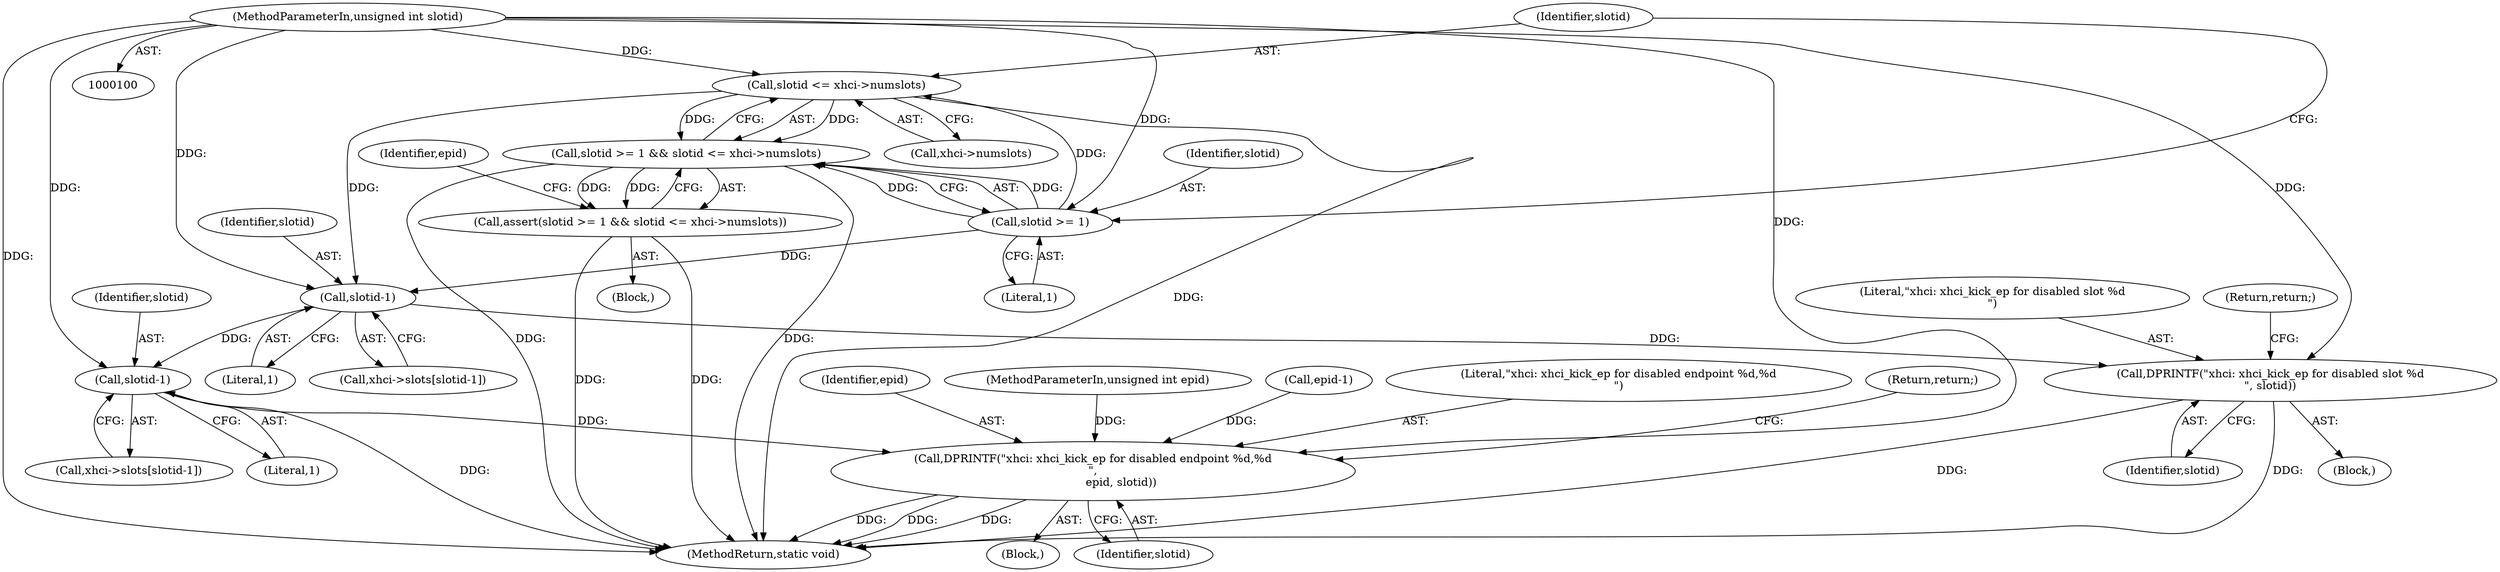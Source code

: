 digraph "0_qemu_96d87bdda3919bb16f754b3d3fd1227e1f38f13c@pointer" {
"1000112" [label="(Call,slotid <= xhci->numslots)"];
"1000109" [label="(Call,slotid >= 1)"];
"1000102" [label="(MethodParameterIn,unsigned int slotid)"];
"1000108" [label="(Call,slotid >= 1 && slotid <= xhci->numslots)"];
"1000107" [label="(Call,assert(slotid >= 1 && slotid <= xhci->numslots))"];
"1000132" [label="(Call,slotid-1)"];
"1000137" [label="(Call,DPRINTF(\"xhci: xhci_kick_ep for disabled slot %d\n\", slotid))"];
"1000149" [label="(Call,slotid-1)"];
"1000160" [label="(Call,DPRINTF(\"xhci: xhci_kick_ep for disabled endpoint %d,%d\n\",\n                epid, slotid))"];
"1000133" [label="(Identifier,slotid)"];
"1000161" [label="(Literal,\"xhci: xhci_kick_ep for disabled endpoint %d,%d\n\")"];
"1000114" [label="(Call,xhci->numslots)"];
"1000137" [label="(Call,DPRINTF(\"xhci: xhci_kick_ep for disabled slot %d\n\", slotid))"];
"1000128" [label="(Call,xhci->slots[slotid-1])"];
"1000150" [label="(Identifier,slotid)"];
"1000134" [label="(Literal,1)"];
"1000164" [label="(Return,return;)"];
"1000159" [label="(Block,)"];
"1000120" [label="(Identifier,epid)"];
"1000140" [label="(Return,return;)"];
"1000110" [label="(Identifier,slotid)"];
"1000105" [label="(Block,)"];
"1000162" [label="(Identifier,epid)"];
"1000145" [label="(Call,xhci->slots[slotid-1])"];
"1000138" [label="(Literal,\"xhci: xhci_kick_ep for disabled slot %d\n\")"];
"1000108" [label="(Call,slotid >= 1 && slotid <= xhci->numslots)"];
"1000107" [label="(Call,assert(slotid >= 1 && slotid <= xhci->numslots))"];
"1000103" [label="(MethodParameterIn,unsigned int epid)"];
"1000112" [label="(Call,slotid <= xhci->numslots)"];
"1000111" [label="(Literal,1)"];
"1000139" [label="(Identifier,slotid)"];
"1000175" [label="(MethodReturn,static void)"];
"1000102" [label="(MethodParameterIn,unsigned int slotid)"];
"1000113" [label="(Identifier,slotid)"];
"1000149" [label="(Call,slotid-1)"];
"1000163" [label="(Identifier,slotid)"];
"1000109" [label="(Call,slotid >= 1)"];
"1000132" [label="(Call,slotid-1)"];
"1000153" [label="(Call,epid-1)"];
"1000160" [label="(Call,DPRINTF(\"xhci: xhci_kick_ep for disabled endpoint %d,%d\n\",\n                epid, slotid))"];
"1000151" [label="(Literal,1)"];
"1000136" [label="(Block,)"];
"1000112" -> "1000108"  [label="AST: "];
"1000112" -> "1000114"  [label="CFG: "];
"1000113" -> "1000112"  [label="AST: "];
"1000114" -> "1000112"  [label="AST: "];
"1000108" -> "1000112"  [label="CFG: "];
"1000112" -> "1000175"  [label="DDG: "];
"1000112" -> "1000108"  [label="DDG: "];
"1000112" -> "1000108"  [label="DDG: "];
"1000109" -> "1000112"  [label="DDG: "];
"1000102" -> "1000112"  [label="DDG: "];
"1000112" -> "1000132"  [label="DDG: "];
"1000109" -> "1000108"  [label="AST: "];
"1000109" -> "1000111"  [label="CFG: "];
"1000110" -> "1000109"  [label="AST: "];
"1000111" -> "1000109"  [label="AST: "];
"1000113" -> "1000109"  [label="CFG: "];
"1000108" -> "1000109"  [label="CFG: "];
"1000109" -> "1000108"  [label="DDG: "];
"1000109" -> "1000108"  [label="DDG: "];
"1000102" -> "1000109"  [label="DDG: "];
"1000109" -> "1000132"  [label="DDG: "];
"1000102" -> "1000100"  [label="AST: "];
"1000102" -> "1000175"  [label="DDG: "];
"1000102" -> "1000132"  [label="DDG: "];
"1000102" -> "1000137"  [label="DDG: "];
"1000102" -> "1000149"  [label="DDG: "];
"1000102" -> "1000160"  [label="DDG: "];
"1000108" -> "1000107"  [label="AST: "];
"1000107" -> "1000108"  [label="CFG: "];
"1000108" -> "1000175"  [label="DDG: "];
"1000108" -> "1000175"  [label="DDG: "];
"1000108" -> "1000107"  [label="DDG: "];
"1000108" -> "1000107"  [label="DDG: "];
"1000107" -> "1000105"  [label="AST: "];
"1000120" -> "1000107"  [label="CFG: "];
"1000107" -> "1000175"  [label="DDG: "];
"1000107" -> "1000175"  [label="DDG: "];
"1000132" -> "1000128"  [label="AST: "];
"1000132" -> "1000134"  [label="CFG: "];
"1000133" -> "1000132"  [label="AST: "];
"1000134" -> "1000132"  [label="AST: "];
"1000128" -> "1000132"  [label="CFG: "];
"1000132" -> "1000137"  [label="DDG: "];
"1000132" -> "1000149"  [label="DDG: "];
"1000137" -> "1000136"  [label="AST: "];
"1000137" -> "1000139"  [label="CFG: "];
"1000138" -> "1000137"  [label="AST: "];
"1000139" -> "1000137"  [label="AST: "];
"1000140" -> "1000137"  [label="CFG: "];
"1000137" -> "1000175"  [label="DDG: "];
"1000137" -> "1000175"  [label="DDG: "];
"1000149" -> "1000145"  [label="AST: "];
"1000149" -> "1000151"  [label="CFG: "];
"1000150" -> "1000149"  [label="AST: "];
"1000151" -> "1000149"  [label="AST: "];
"1000145" -> "1000149"  [label="CFG: "];
"1000149" -> "1000175"  [label="DDG: "];
"1000149" -> "1000160"  [label="DDG: "];
"1000160" -> "1000159"  [label="AST: "];
"1000160" -> "1000163"  [label="CFG: "];
"1000161" -> "1000160"  [label="AST: "];
"1000162" -> "1000160"  [label="AST: "];
"1000163" -> "1000160"  [label="AST: "];
"1000164" -> "1000160"  [label="CFG: "];
"1000160" -> "1000175"  [label="DDG: "];
"1000160" -> "1000175"  [label="DDG: "];
"1000160" -> "1000175"  [label="DDG: "];
"1000153" -> "1000160"  [label="DDG: "];
"1000103" -> "1000160"  [label="DDG: "];
}
